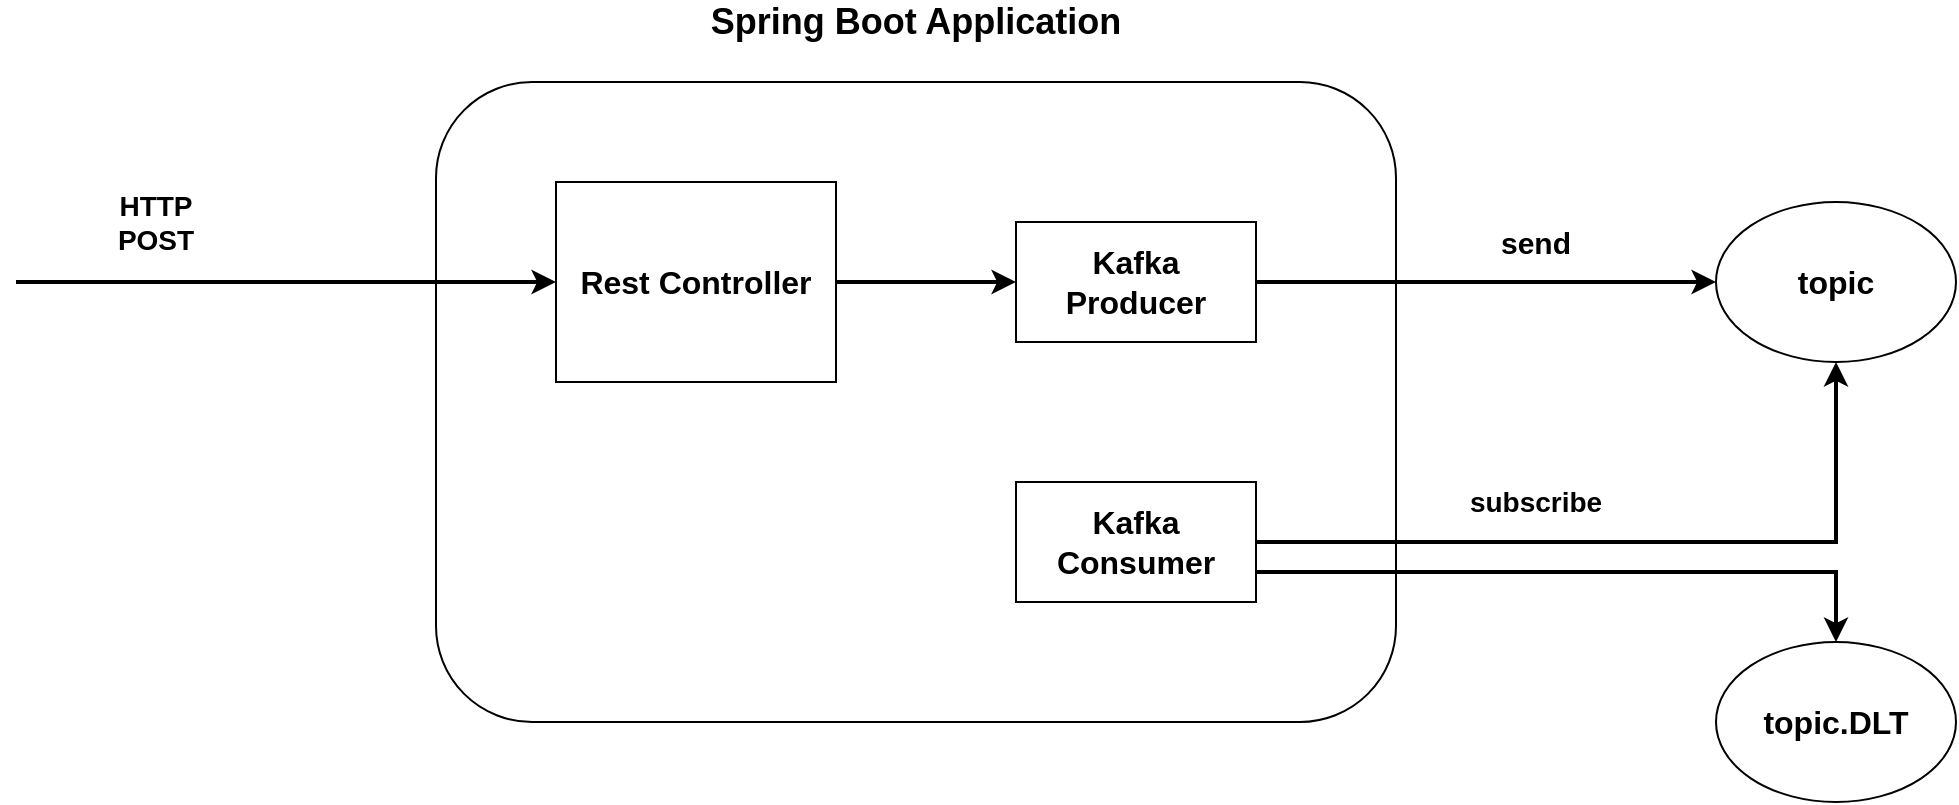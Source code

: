 <mxfile version="12.1.0" type="device" pages="1"><diagram id="hXmNPFum6TzYc5vlaEjg" name="Page-1"><mxGraphModel dx="1883" dy="652" grid="1" gridSize="10" guides="1" tooltips="1" connect="1" arrows="1" fold="1" page="1" pageScale="1" pageWidth="850" pageHeight="1100" math="0" shadow="0"><root><mxCell id="0"/><mxCell id="1" parent="0"/><mxCell id="RArQO0GTtsS-WhPBXD5J-1" value="" style="rounded=1;whiteSpace=wrap;html=1;" vertex="1" parent="1"><mxGeometry x="-160" y="120" width="480" height="320" as="geometry"/></mxCell><mxCell id="RArQO0GTtsS-WhPBXD5J-2" value="&lt;b&gt;&lt;font style=&quot;font-size: 16px&quot;&gt;topic&lt;/font&gt;&lt;/b&gt;" style="ellipse;whiteSpace=wrap;html=1;" vertex="1" parent="1"><mxGeometry x="480" y="180" width="120" height="80" as="geometry"/></mxCell><mxCell id="RArQO0GTtsS-WhPBXD5J-3" value="&lt;font style=&quot;font-size: 16px&quot;&gt;&lt;b&gt;topic.DLT&lt;/b&gt;&lt;/font&gt;" style="ellipse;whiteSpace=wrap;html=1;" vertex="1" parent="1"><mxGeometry x="480" y="400" width="120" height="80" as="geometry"/></mxCell><mxCell id="RArQO0GTtsS-WhPBXD5J-5" style="edgeStyle=orthogonalEdgeStyle;rounded=0;orthogonalLoop=1;jettySize=auto;html=1;exitX=1;exitY=0.5;exitDx=0;exitDy=0;entryX=0;entryY=0.5;entryDx=0;entryDy=0;strokeWidth=2;" edge="1" parent="1" source="RArQO0GTtsS-WhPBXD5J-4" target="RArQO0GTtsS-WhPBXD5J-2"><mxGeometry relative="1" as="geometry"/></mxCell><mxCell id="RArQO0GTtsS-WhPBXD5J-4" value="&lt;b&gt;&lt;font style=&quot;font-size: 16px&quot;&gt;Kafka&lt;br&gt;Producer&lt;/font&gt;&lt;/b&gt;" style="rounded=0;whiteSpace=wrap;html=1;" vertex="1" parent="1"><mxGeometry x="130" y="190" width="120" height="60" as="geometry"/></mxCell><mxCell id="RArQO0GTtsS-WhPBXD5J-6" value="&lt;b&gt;&lt;font style=&quot;font-size: 15px&quot;&gt;send&lt;/font&gt;&lt;/b&gt;" style="text;html=1;strokeColor=none;fillColor=none;align=center;verticalAlign=middle;whiteSpace=wrap;rounded=0;" vertex="1" parent="1"><mxGeometry x="370" y="190" width="40" height="20" as="geometry"/></mxCell><mxCell id="RArQO0GTtsS-WhPBXD5J-16" style="edgeStyle=orthogonalEdgeStyle;rounded=0;orthogonalLoop=1;jettySize=auto;html=1;exitX=1;exitY=0.5;exitDx=0;exitDy=0;entryX=0.5;entryY=1;entryDx=0;entryDy=0;strokeWidth=2;" edge="1" parent="1" source="RArQO0GTtsS-WhPBXD5J-7" target="RArQO0GTtsS-WhPBXD5J-2"><mxGeometry relative="1" as="geometry"/></mxCell><mxCell id="RArQO0GTtsS-WhPBXD5J-18" style="edgeStyle=orthogonalEdgeStyle;rounded=0;orthogonalLoop=1;jettySize=auto;html=1;exitX=1;exitY=0.75;exitDx=0;exitDy=0;entryX=0.5;entryY=0;entryDx=0;entryDy=0;strokeWidth=2;" edge="1" parent="1" source="RArQO0GTtsS-WhPBXD5J-7" target="RArQO0GTtsS-WhPBXD5J-3"><mxGeometry relative="1" as="geometry"/></mxCell><mxCell id="RArQO0GTtsS-WhPBXD5J-7" value="&lt;font style=&quot;font-size: 16px&quot;&gt;&lt;b&gt;Kafka&lt;br&gt;Consumer&lt;/b&gt;&lt;/font&gt;" style="rounded=0;whiteSpace=wrap;html=1;" vertex="1" parent="1"><mxGeometry x="130" y="320" width="120" height="60" as="geometry"/></mxCell><mxCell id="RArQO0GTtsS-WhPBXD5J-14" style="edgeStyle=orthogonalEdgeStyle;rounded=0;orthogonalLoop=1;jettySize=auto;html=1;exitX=1;exitY=0.5;exitDx=0;exitDy=0;entryX=0;entryY=0.5;entryDx=0;entryDy=0;strokeWidth=2;" edge="1" parent="1" source="RArQO0GTtsS-WhPBXD5J-8" target="RArQO0GTtsS-WhPBXD5J-4"><mxGeometry relative="1" as="geometry"/></mxCell><mxCell id="RArQO0GTtsS-WhPBXD5J-8" value="&lt;b&gt;&lt;font style=&quot;font-size: 16px&quot;&gt;Rest Controller&lt;/font&gt;&lt;/b&gt;" style="rounded=0;whiteSpace=wrap;html=1;" vertex="1" parent="1"><mxGeometry x="-100" y="170" width="140" height="100" as="geometry"/></mxCell><mxCell id="RArQO0GTtsS-WhPBXD5J-9" value="&lt;b&gt;&lt;font style=&quot;font-size: 18px&quot;&gt;Spring Boot Application&lt;/font&gt;&lt;/b&gt;" style="text;html=1;strokeColor=none;fillColor=none;align=center;verticalAlign=middle;whiteSpace=wrap;rounded=0;" vertex="1" parent="1"><mxGeometry x="-40" y="80" width="240" height="20" as="geometry"/></mxCell><mxCell id="RArQO0GTtsS-WhPBXD5J-11" value="&lt;b&gt;&lt;font style=&quot;font-size: 14px&quot;&gt;subscribe&lt;/font&gt;&lt;/b&gt;" style="text;html=1;strokeColor=none;fillColor=none;align=center;verticalAlign=middle;whiteSpace=wrap;rounded=0;" vertex="1" parent="1"><mxGeometry x="370" y="320" width="40" height="20" as="geometry"/></mxCell><mxCell id="RArQO0GTtsS-WhPBXD5J-12" value="" style="endArrow=classic;html=1;entryX=0;entryY=0.5;entryDx=0;entryDy=0;strokeWidth=2;" edge="1" parent="1" target="RArQO0GTtsS-WhPBXD5J-8"><mxGeometry width="50" height="50" relative="1" as="geometry"><mxPoint x="-370" y="220" as="sourcePoint"/><mxPoint x="-110" y="500" as="targetPoint"/><Array as="points"><mxPoint x="-280" y="220"/></Array></mxGeometry></mxCell><mxCell id="RArQO0GTtsS-WhPBXD5J-15" value="&lt;b&gt;&lt;font style=&quot;font-size: 14px&quot;&gt;HTTP POST&lt;/font&gt;&lt;/b&gt;" style="text;html=1;strokeColor=none;fillColor=none;align=center;verticalAlign=middle;whiteSpace=wrap;rounded=0;" vertex="1" parent="1"><mxGeometry x="-320" y="180" width="40" height="20" as="geometry"/></mxCell></root></mxGraphModel></diagram></mxfile>